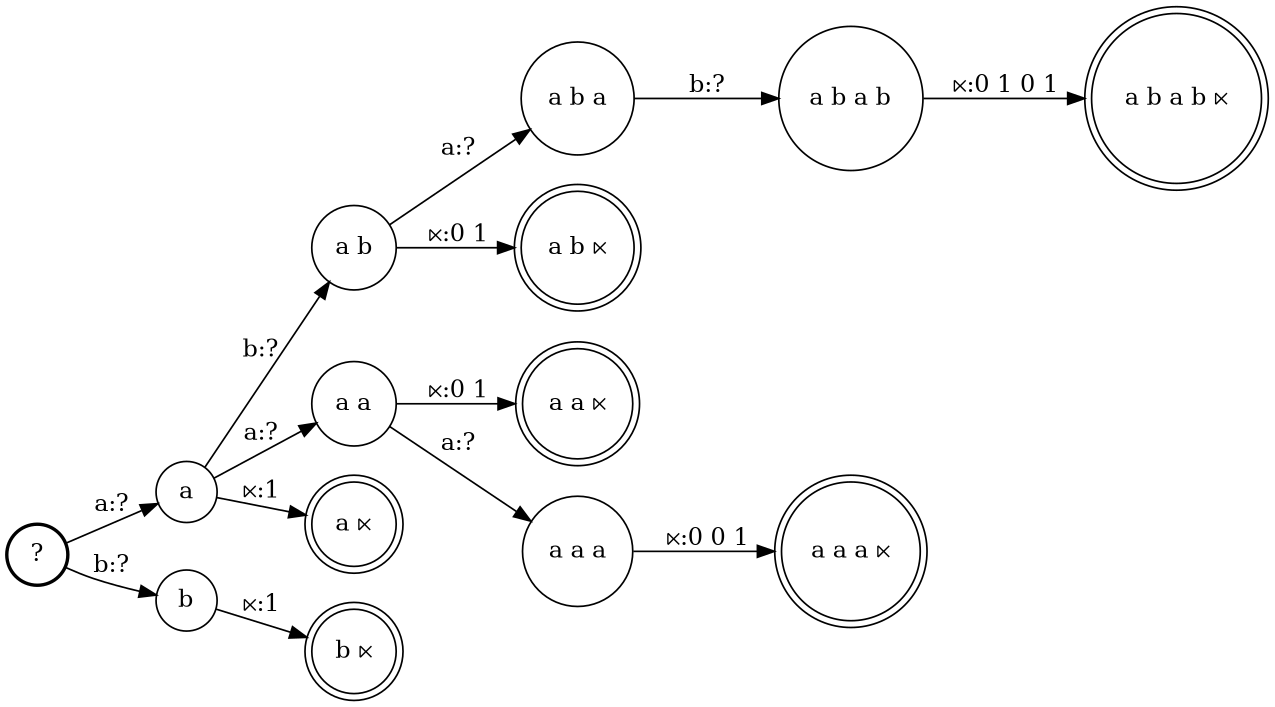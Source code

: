 digraph FST {
rankdir = LR;
size = "8.5,11";
center = 1;
orientation = Portrait;
ranksep = "0.4";
nodesep = "0.25";
0 [label = "?", shape = circle, style = bold, fontsize = 14]
	0 -> 3 [label = "a:?", fontsize = 14];
	0 -> 7 [label = "b:?", fontsize = 14];
1 [label = "a b a b", shape = circle, style = solid, fontsize = 14]
	1 -> 12 [label = "⋉:0 1 0 1", fontsize = 14];
2 [label = "b ⋉", shape = doublecircle, style = solid, fontsize = 14]
3 [label = "a", shape = circle, style = solid, fontsize = 14]
	3 -> 4 [label = "b:?", fontsize = 14];
	3 -> 8 [label = "a:?", fontsize = 14];
	3 -> 9 [label = "⋉:1", fontsize = 14];
4 [label = "a b", shape = circle, style = solid, fontsize = 14]
	4 -> 6 [label = "a:?", fontsize = 14];
	4 -> 10 [label = "⋉:0 1", fontsize = 14];
5 [label = "a a ⋉", shape = doublecircle, style = solid, fontsize = 14]
6 [label = "a b a", shape = circle, style = solid, fontsize = 14]
	6 -> 1 [label = "b:?", fontsize = 14];
7 [label = "b", shape = circle, style = solid, fontsize = 14]
	7 -> 2 [label = "⋉:1", fontsize = 14];
8 [label = "a a", shape = circle, style = solid, fontsize = 14]
	8 -> 5 [label = "⋉:0 1", fontsize = 14];
	8 -> 11 [label = "a:?", fontsize = 14];
9 [label = "a ⋉", shape = doublecircle, style = solid, fontsize = 14]
10 [label = "a b ⋉", shape = doublecircle, style = solid, fontsize = 14]
11 [label = "a a a", shape = circle, style = solid, fontsize = 14]
	11 -> 13 [label = "⋉:0 0 1", fontsize = 14];
12 [label = "a b a b ⋉", shape = doublecircle, style = solid, fontsize = 14]
13 [label = "a a a ⋉", shape = doublecircle, style = solid, fontsize = 14]
}
